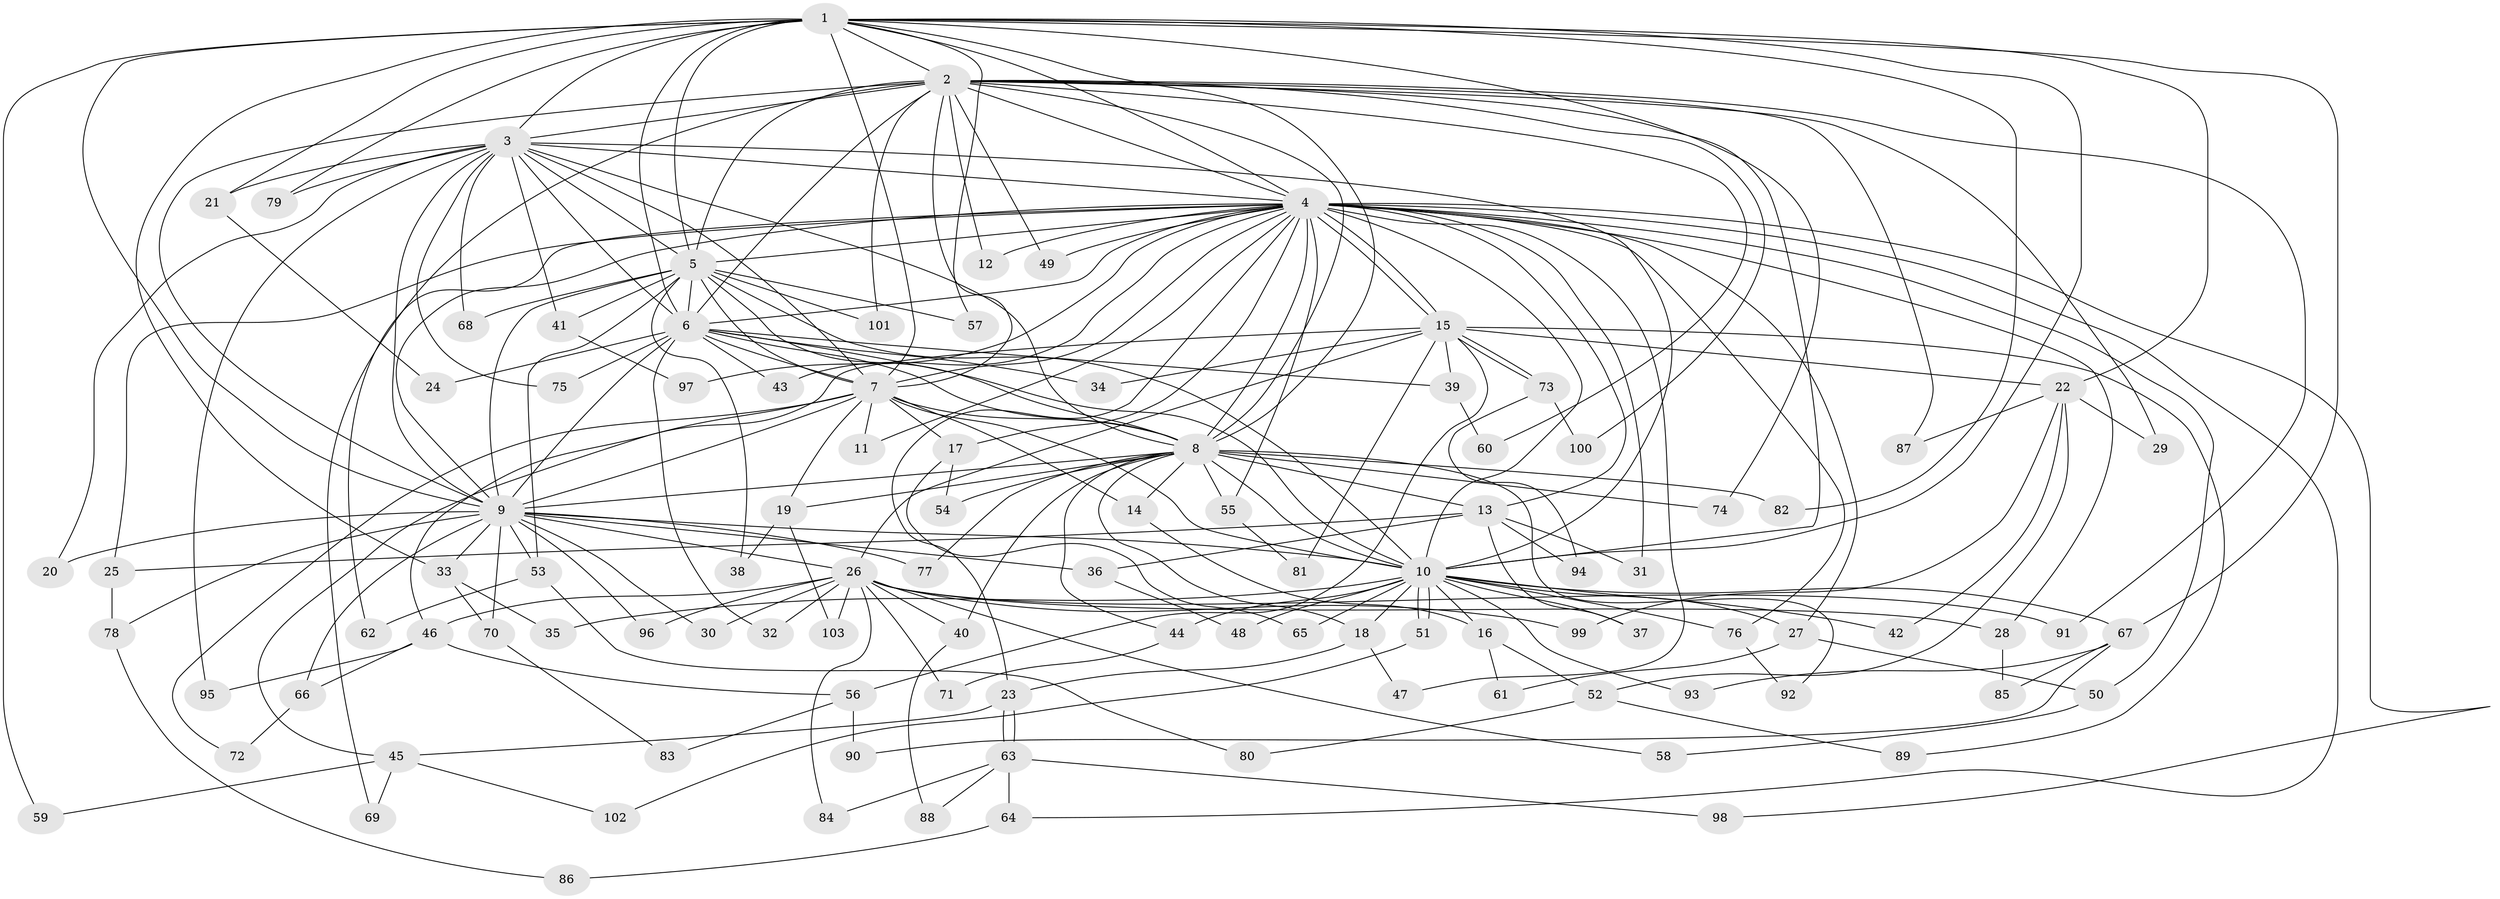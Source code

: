// Generated by graph-tools (version 1.1) at 2025/25/03/09/25 03:25:36]
// undirected, 103 vertices, 231 edges
graph export_dot {
graph [start="1"]
  node [color=gray90,style=filled];
  1;
  2;
  3;
  4;
  5;
  6;
  7;
  8;
  9;
  10;
  11;
  12;
  13;
  14;
  15;
  16;
  17;
  18;
  19;
  20;
  21;
  22;
  23;
  24;
  25;
  26;
  27;
  28;
  29;
  30;
  31;
  32;
  33;
  34;
  35;
  36;
  37;
  38;
  39;
  40;
  41;
  42;
  43;
  44;
  45;
  46;
  47;
  48;
  49;
  50;
  51;
  52;
  53;
  54;
  55;
  56;
  57;
  58;
  59;
  60;
  61;
  62;
  63;
  64;
  65;
  66;
  67;
  68;
  69;
  70;
  71;
  72;
  73;
  74;
  75;
  76;
  77;
  78;
  79;
  80;
  81;
  82;
  83;
  84;
  85;
  86;
  87;
  88;
  89;
  90;
  91;
  92;
  93;
  94;
  95;
  96;
  97;
  98;
  99;
  100;
  101;
  102;
  103;
  1 -- 2;
  1 -- 3;
  1 -- 4;
  1 -- 5;
  1 -- 6;
  1 -- 7;
  1 -- 8;
  1 -- 9;
  1 -- 10;
  1 -- 21;
  1 -- 22;
  1 -- 33;
  1 -- 57;
  1 -- 59;
  1 -- 67;
  1 -- 74;
  1 -- 79;
  1 -- 82;
  2 -- 3;
  2 -- 4;
  2 -- 5;
  2 -- 6;
  2 -- 7;
  2 -- 8;
  2 -- 9;
  2 -- 10;
  2 -- 12;
  2 -- 29;
  2 -- 49;
  2 -- 60;
  2 -- 69;
  2 -- 87;
  2 -- 91;
  2 -- 100;
  2 -- 101;
  3 -- 4;
  3 -- 5;
  3 -- 6;
  3 -- 7;
  3 -- 8;
  3 -- 9;
  3 -- 10;
  3 -- 20;
  3 -- 21;
  3 -- 41;
  3 -- 68;
  3 -- 75;
  3 -- 79;
  3 -- 95;
  4 -- 5;
  4 -- 6;
  4 -- 7;
  4 -- 8;
  4 -- 9;
  4 -- 10;
  4 -- 11;
  4 -- 12;
  4 -- 13;
  4 -- 15;
  4 -- 15;
  4 -- 17;
  4 -- 23;
  4 -- 25;
  4 -- 27;
  4 -- 28;
  4 -- 31;
  4 -- 43;
  4 -- 47;
  4 -- 49;
  4 -- 50;
  4 -- 55;
  4 -- 62;
  4 -- 64;
  4 -- 76;
  4 -- 97;
  4 -- 98;
  5 -- 6;
  5 -- 7;
  5 -- 8;
  5 -- 9;
  5 -- 10;
  5 -- 38;
  5 -- 41;
  5 -- 53;
  5 -- 57;
  5 -- 68;
  5 -- 101;
  6 -- 7;
  6 -- 8;
  6 -- 9;
  6 -- 10;
  6 -- 24;
  6 -- 32;
  6 -- 34;
  6 -- 39;
  6 -- 43;
  6 -- 75;
  7 -- 8;
  7 -- 9;
  7 -- 10;
  7 -- 11;
  7 -- 14;
  7 -- 17;
  7 -- 19;
  7 -- 45;
  7 -- 72;
  8 -- 9;
  8 -- 10;
  8 -- 13;
  8 -- 14;
  8 -- 18;
  8 -- 19;
  8 -- 40;
  8 -- 44;
  8 -- 54;
  8 -- 55;
  8 -- 74;
  8 -- 77;
  8 -- 82;
  8 -- 92;
  9 -- 10;
  9 -- 20;
  9 -- 26;
  9 -- 30;
  9 -- 33;
  9 -- 36;
  9 -- 53;
  9 -- 66;
  9 -- 70;
  9 -- 77;
  9 -- 78;
  9 -- 96;
  10 -- 16;
  10 -- 18;
  10 -- 27;
  10 -- 35;
  10 -- 37;
  10 -- 42;
  10 -- 44;
  10 -- 48;
  10 -- 51;
  10 -- 51;
  10 -- 65;
  10 -- 67;
  10 -- 76;
  10 -- 93;
  13 -- 25;
  13 -- 31;
  13 -- 36;
  13 -- 37;
  13 -- 94;
  14 -- 16;
  15 -- 22;
  15 -- 26;
  15 -- 34;
  15 -- 39;
  15 -- 46;
  15 -- 56;
  15 -- 73;
  15 -- 73;
  15 -- 81;
  15 -- 89;
  16 -- 52;
  16 -- 61;
  17 -- 54;
  17 -- 65;
  18 -- 23;
  18 -- 47;
  19 -- 38;
  19 -- 103;
  21 -- 24;
  22 -- 29;
  22 -- 42;
  22 -- 52;
  22 -- 87;
  22 -- 99;
  23 -- 45;
  23 -- 63;
  23 -- 63;
  25 -- 78;
  26 -- 28;
  26 -- 30;
  26 -- 32;
  26 -- 40;
  26 -- 46;
  26 -- 58;
  26 -- 71;
  26 -- 84;
  26 -- 91;
  26 -- 96;
  26 -- 99;
  26 -- 103;
  27 -- 50;
  27 -- 61;
  28 -- 85;
  33 -- 35;
  33 -- 70;
  36 -- 48;
  39 -- 60;
  40 -- 88;
  41 -- 97;
  44 -- 71;
  45 -- 59;
  45 -- 69;
  45 -- 102;
  46 -- 56;
  46 -- 66;
  46 -- 95;
  50 -- 58;
  51 -- 102;
  52 -- 80;
  52 -- 89;
  53 -- 62;
  53 -- 80;
  55 -- 81;
  56 -- 83;
  56 -- 90;
  63 -- 64;
  63 -- 84;
  63 -- 88;
  63 -- 98;
  64 -- 86;
  66 -- 72;
  67 -- 85;
  67 -- 90;
  67 -- 93;
  70 -- 83;
  73 -- 94;
  73 -- 100;
  76 -- 92;
  78 -- 86;
}
